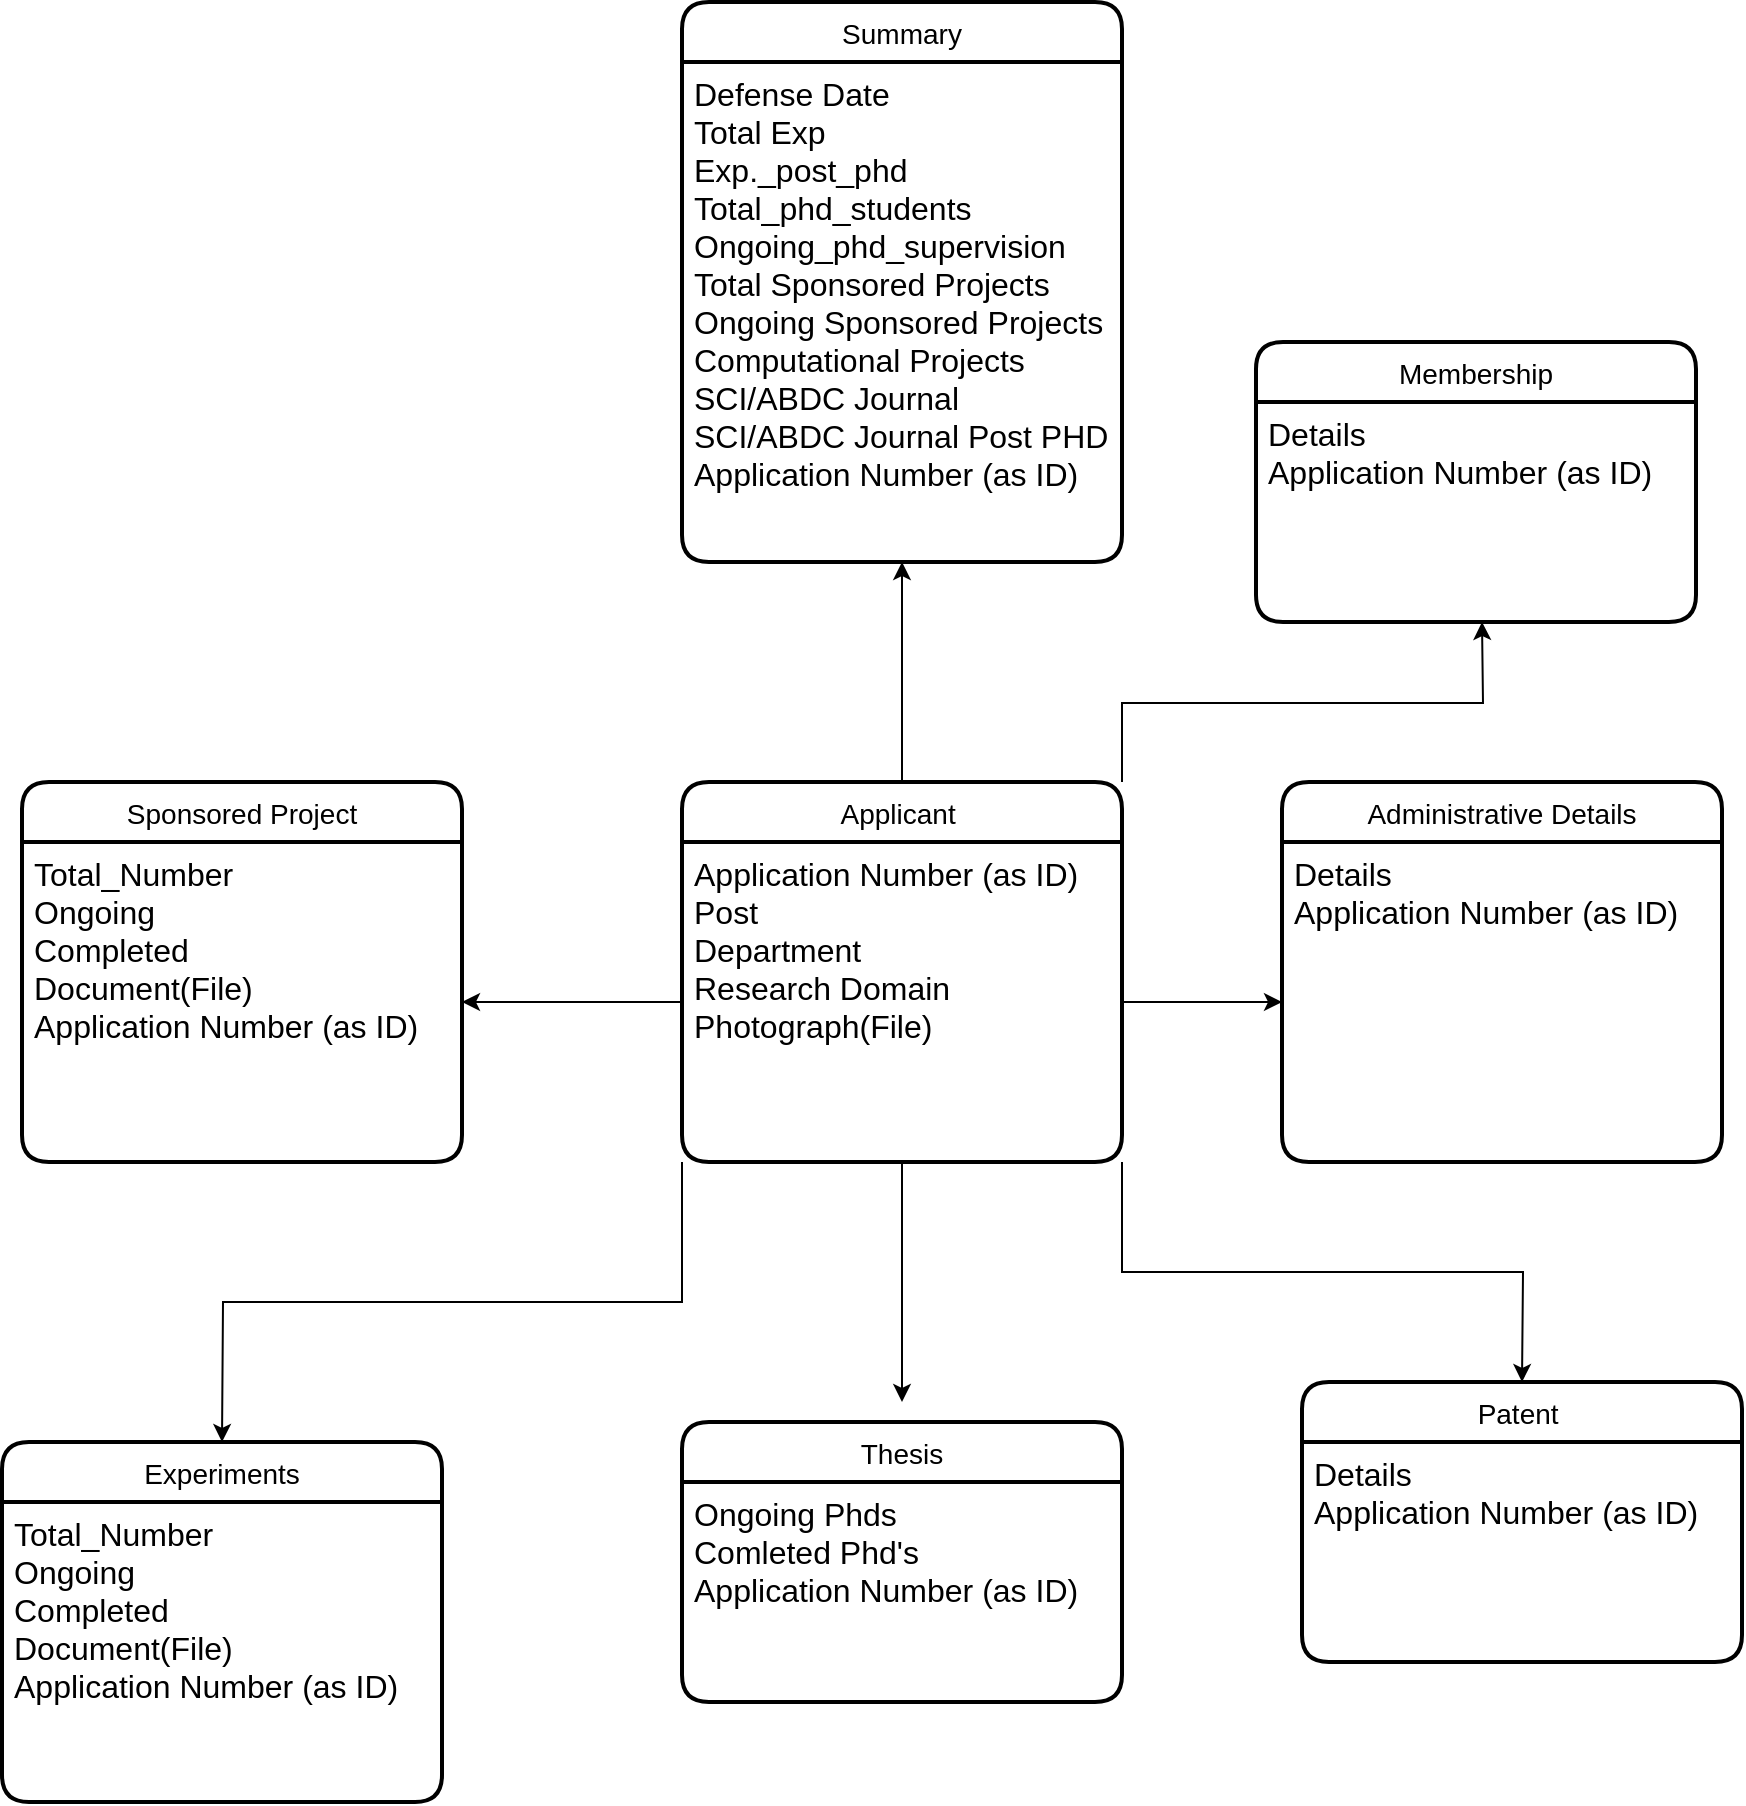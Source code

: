 <mxfile version="14.6.6" type="github">
  <diagram id="C5RBs43oDa-KdzZeNtuy" name="Page-1">
    <mxGraphModel dx="2177" dy="1943" grid="1" gridSize="10" guides="1" tooltips="1" connect="1" arrows="1" fold="1" page="1" pageScale="1" pageWidth="827" pageHeight="1169" math="0" shadow="0">
      <root>
        <mxCell id="WIyWlLk6GJQsqaUBKTNV-0" />
        <mxCell id="WIyWlLk6GJQsqaUBKTNV-1" parent="WIyWlLk6GJQsqaUBKTNV-0" />
        <mxCell id="6I0VVSI5k4A_mjNZAuqt-23" style="edgeStyle=orthogonalEdgeStyle;rounded=0;orthogonalLoop=1;jettySize=auto;html=1;exitX=1;exitY=0;exitDx=0;exitDy=0;" edge="1" parent="WIyWlLk6GJQsqaUBKTNV-1" source="6I0VVSI5k4A_mjNZAuqt-0">
          <mxGeometry relative="1" as="geometry">
            <mxPoint x="720" y="200" as="targetPoint" />
          </mxGeometry>
        </mxCell>
        <mxCell id="6I0VVSI5k4A_mjNZAuqt-27" style="edgeStyle=orthogonalEdgeStyle;rounded=0;orthogonalLoop=1;jettySize=auto;html=1;exitX=0.5;exitY=0;exitDx=0;exitDy=0;" edge="1" parent="WIyWlLk6GJQsqaUBKTNV-1" source="6I0VVSI5k4A_mjNZAuqt-0">
          <mxGeometry relative="1" as="geometry">
            <mxPoint x="430" y="170" as="targetPoint" />
          </mxGeometry>
        </mxCell>
        <mxCell id="6I0VVSI5k4A_mjNZAuqt-0" value="Applicant " style="swimlane;childLayout=stackLayout;horizontal=1;startSize=30;horizontalStack=0;rounded=1;fontSize=14;fontStyle=0;strokeWidth=2;resizeParent=0;resizeLast=1;shadow=0;dashed=0;align=center;fontFamily=Helvetica;gradientColor=#ffffff;" vertex="1" parent="WIyWlLk6GJQsqaUBKTNV-1">
          <mxGeometry x="320" y="280" width="220" height="190" as="geometry" />
        </mxCell>
        <mxCell id="6I0VVSI5k4A_mjNZAuqt-1" value="Application Number (as ID)&#xa;Post&#xa;Department&#xa;Research Domain&#xa;Photograph(File)" style="align=left;strokeColor=none;fillColor=none;spacingLeft=4;fontSize=16;verticalAlign=top;resizable=0;rotatable=0;part=1;" vertex="1" parent="6I0VVSI5k4A_mjNZAuqt-0">
          <mxGeometry y="30" width="220" height="160" as="geometry" />
        </mxCell>
        <mxCell id="6I0VVSI5k4A_mjNZAuqt-7" value="Thesis" style="swimlane;childLayout=stackLayout;horizontal=1;startSize=30;horizontalStack=0;rounded=1;fontSize=14;fontStyle=0;strokeWidth=2;resizeParent=0;resizeLast=1;shadow=0;dashed=0;align=center;fontFamily=Helvetica;gradientColor=#ffffff;" vertex="1" parent="WIyWlLk6GJQsqaUBKTNV-1">
          <mxGeometry x="320" y="600" width="220" height="140" as="geometry" />
        </mxCell>
        <mxCell id="6I0VVSI5k4A_mjNZAuqt-8" value="Ongoing Phds&#xa;Comleted Phd&#39;s&#xa;Application Number (as ID)" style="align=left;strokeColor=none;fillColor=none;spacingLeft=4;fontSize=16;verticalAlign=top;resizable=0;rotatable=0;part=1;" vertex="1" parent="6I0VVSI5k4A_mjNZAuqt-7">
          <mxGeometry y="30" width="220" height="110" as="geometry" />
        </mxCell>
        <mxCell id="6I0VVSI5k4A_mjNZAuqt-10" style="edgeStyle=orthogonalEdgeStyle;rounded=0;orthogonalLoop=1;jettySize=auto;html=1;" edge="1" parent="WIyWlLk6GJQsqaUBKTNV-1" source="6I0VVSI5k4A_mjNZAuqt-1">
          <mxGeometry relative="1" as="geometry">
            <mxPoint x="430" y="590" as="targetPoint" />
          </mxGeometry>
        </mxCell>
        <mxCell id="6I0VVSI5k4A_mjNZAuqt-11" style="edgeStyle=orthogonalEdgeStyle;rounded=0;orthogonalLoop=1;jettySize=auto;html=1;" edge="1" parent="WIyWlLk6GJQsqaUBKTNV-1" source="6I0VVSI5k4A_mjNZAuqt-1">
          <mxGeometry relative="1" as="geometry">
            <mxPoint x="620" y="390" as="targetPoint" />
          </mxGeometry>
        </mxCell>
        <mxCell id="6I0VVSI5k4A_mjNZAuqt-12" value="Administrative Details" style="swimlane;childLayout=stackLayout;horizontal=1;startSize=30;horizontalStack=0;rounded=1;fontSize=14;fontStyle=0;strokeWidth=2;resizeParent=0;resizeLast=1;shadow=0;dashed=0;align=center;fontFamily=Helvetica;gradientColor=#ffffff;" vertex="1" parent="WIyWlLk6GJQsqaUBKTNV-1">
          <mxGeometry x="620" y="280" width="220" height="190" as="geometry" />
        </mxCell>
        <mxCell id="6I0VVSI5k4A_mjNZAuqt-13" value="Details&#xa;Application Number (as ID)" style="align=left;strokeColor=none;fillColor=none;spacingLeft=4;fontSize=16;verticalAlign=top;resizable=0;rotatable=0;part=1;" vertex="1" parent="6I0VVSI5k4A_mjNZAuqt-12">
          <mxGeometry y="30" width="220" height="160" as="geometry" />
        </mxCell>
        <mxCell id="6I0VVSI5k4A_mjNZAuqt-14" style="edgeStyle=orthogonalEdgeStyle;rounded=0;orthogonalLoop=1;jettySize=auto;html=1;" edge="1" parent="WIyWlLk6GJQsqaUBKTNV-1" source="6I0VVSI5k4A_mjNZAuqt-1">
          <mxGeometry relative="1" as="geometry">
            <mxPoint x="210" y="390" as="targetPoint" />
          </mxGeometry>
        </mxCell>
        <mxCell id="6I0VVSI5k4A_mjNZAuqt-15" value="Sponsored Project" style="swimlane;childLayout=stackLayout;horizontal=1;startSize=30;horizontalStack=0;rounded=1;fontSize=14;fontStyle=0;strokeWidth=2;resizeParent=0;resizeLast=1;shadow=0;dashed=0;align=center;fontFamily=Helvetica;gradientColor=#ffffff;" vertex="1" parent="WIyWlLk6GJQsqaUBKTNV-1">
          <mxGeometry x="-10" y="280" width="220" height="190" as="geometry" />
        </mxCell>
        <mxCell id="6I0VVSI5k4A_mjNZAuqt-16" value="Total_Number&#xa;Ongoing &#xa;Completed&#xa;Document(File)&#xa;Application Number (as ID)&#xa;" style="align=left;strokeColor=none;fillColor=none;spacingLeft=4;fontSize=16;verticalAlign=top;resizable=0;rotatable=0;part=1;" vertex="1" parent="6I0VVSI5k4A_mjNZAuqt-15">
          <mxGeometry y="30" width="220" height="160" as="geometry" />
        </mxCell>
        <mxCell id="6I0VVSI5k4A_mjNZAuqt-17" style="edgeStyle=orthogonalEdgeStyle;rounded=0;orthogonalLoop=1;jettySize=auto;html=1;exitX=0;exitY=1;exitDx=0;exitDy=0;" edge="1" parent="WIyWlLk6GJQsqaUBKTNV-1" source="6I0VVSI5k4A_mjNZAuqt-1">
          <mxGeometry relative="1" as="geometry">
            <mxPoint x="90" y="610" as="targetPoint" />
          </mxGeometry>
        </mxCell>
        <mxCell id="6I0VVSI5k4A_mjNZAuqt-18" value="Experiments" style="swimlane;childLayout=stackLayout;horizontal=1;startSize=30;horizontalStack=0;rounded=1;fontSize=14;fontStyle=0;strokeWidth=2;resizeParent=0;resizeLast=1;shadow=0;dashed=0;align=center;fontFamily=Helvetica;gradientColor=#ffffff;" vertex="1" parent="WIyWlLk6GJQsqaUBKTNV-1">
          <mxGeometry x="-20" y="610" width="220" height="180" as="geometry" />
        </mxCell>
        <mxCell id="6I0VVSI5k4A_mjNZAuqt-19" value="Total_Number&#xa;Ongoing&#xa;Completed&#xa;Document(File)&#xa;Application Number (as ID)" style="align=left;strokeColor=none;fillColor=none;spacingLeft=4;fontSize=16;verticalAlign=top;resizable=0;rotatable=0;part=1;" vertex="1" parent="6I0VVSI5k4A_mjNZAuqt-18">
          <mxGeometry y="30" width="220" height="150" as="geometry" />
        </mxCell>
        <mxCell id="6I0VVSI5k4A_mjNZAuqt-20" style="edgeStyle=orthogonalEdgeStyle;rounded=0;orthogonalLoop=1;jettySize=auto;html=1;exitX=1;exitY=1;exitDx=0;exitDy=0;" edge="1" parent="WIyWlLk6GJQsqaUBKTNV-1" source="6I0VVSI5k4A_mjNZAuqt-1">
          <mxGeometry relative="1" as="geometry">
            <mxPoint x="740" y="580" as="targetPoint" />
          </mxGeometry>
        </mxCell>
        <mxCell id="6I0VVSI5k4A_mjNZAuqt-21" value="Patent " style="swimlane;childLayout=stackLayout;horizontal=1;startSize=30;horizontalStack=0;rounded=1;fontSize=14;fontStyle=0;strokeWidth=2;resizeParent=0;resizeLast=1;shadow=0;dashed=0;align=center;fontFamily=Helvetica;gradientColor=#ffffff;" vertex="1" parent="WIyWlLk6GJQsqaUBKTNV-1">
          <mxGeometry x="630" y="580" width="220" height="140" as="geometry" />
        </mxCell>
        <mxCell id="6I0VVSI5k4A_mjNZAuqt-22" value="Details&#xa;Application Number (as ID)" style="align=left;strokeColor=none;fillColor=none;spacingLeft=4;fontSize=16;verticalAlign=top;resizable=0;rotatable=0;part=1;" vertex="1" parent="6I0VVSI5k4A_mjNZAuqt-21">
          <mxGeometry y="30" width="220" height="110" as="geometry" />
        </mxCell>
        <mxCell id="6I0VVSI5k4A_mjNZAuqt-24" value="Membership" style="swimlane;childLayout=stackLayout;horizontal=1;startSize=30;horizontalStack=0;rounded=1;fontSize=14;fontStyle=0;strokeWidth=2;resizeParent=0;resizeLast=1;shadow=0;dashed=0;align=center;fontFamily=Helvetica;gradientColor=#ffffff;" vertex="1" parent="WIyWlLk6GJQsqaUBKTNV-1">
          <mxGeometry x="607" y="60" width="220" height="140" as="geometry" />
        </mxCell>
        <mxCell id="6I0VVSI5k4A_mjNZAuqt-25" value="Details&#xa;Application Number (as ID)" style="align=left;strokeColor=none;fillColor=none;spacingLeft=4;fontSize=16;verticalAlign=top;resizable=0;rotatable=0;part=1;" vertex="1" parent="6I0VVSI5k4A_mjNZAuqt-24">
          <mxGeometry y="30" width="220" height="110" as="geometry" />
        </mxCell>
        <mxCell id="6I0VVSI5k4A_mjNZAuqt-28" value="Summary" style="swimlane;childLayout=stackLayout;horizontal=1;startSize=30;horizontalStack=0;rounded=1;fontSize=14;fontStyle=0;strokeWidth=2;resizeParent=0;resizeLast=1;shadow=0;dashed=0;align=center;fontFamily=Helvetica;gradientColor=#ffffff;" vertex="1" parent="WIyWlLk6GJQsqaUBKTNV-1">
          <mxGeometry x="320" y="-110" width="220" height="280" as="geometry" />
        </mxCell>
        <mxCell id="6I0VVSI5k4A_mjNZAuqt-29" value="Defense Date&#xa;Total Exp&#xa;Exp._post_phd&#xa;Total_phd_students&#xa;Ongoing_phd_supervision&#xa;Total Sponsored Projects&#xa;Ongoing Sponsored Projects&#xa;Computational Projects &#xa;SCI/ABDC Journal &#xa;SCI/ABDC Journal Post PHD&#xa;Application Number (as ID)" style="align=left;strokeColor=none;fillColor=none;spacingLeft=4;fontSize=16;verticalAlign=top;resizable=0;rotatable=0;part=1;" vertex="1" parent="6I0VVSI5k4A_mjNZAuqt-28">
          <mxGeometry y="30" width="220" height="250" as="geometry" />
        </mxCell>
      </root>
    </mxGraphModel>
  </diagram>
</mxfile>

